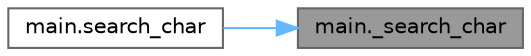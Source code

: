 digraph "main._search_char"
{
 // LATEX_PDF_SIZE
  bgcolor="transparent";
  edge [fontname=Helvetica,fontsize=10,labelfontname=Helvetica,labelfontsize=10];
  node [fontname=Helvetica,fontsize=10,shape=box,height=0.2,width=0.4];
  rankdir="RL";
  Node1 [label="main._search_char",height=0.2,width=0.4,color="gray40", fillcolor="grey60", style="filled", fontcolor="black",tooltip=" "];
  Node1 -> Node2 [dir="back",color="steelblue1",style="solid"];
  Node2 [label="main.search_char",height=0.2,width=0.4,color="grey40", fillcolor="white", style="filled",URL="$d2/dc1/namespacemain.html#ad79fb4dd37cc67fddcea43955ea72555",tooltip=" "];
}
